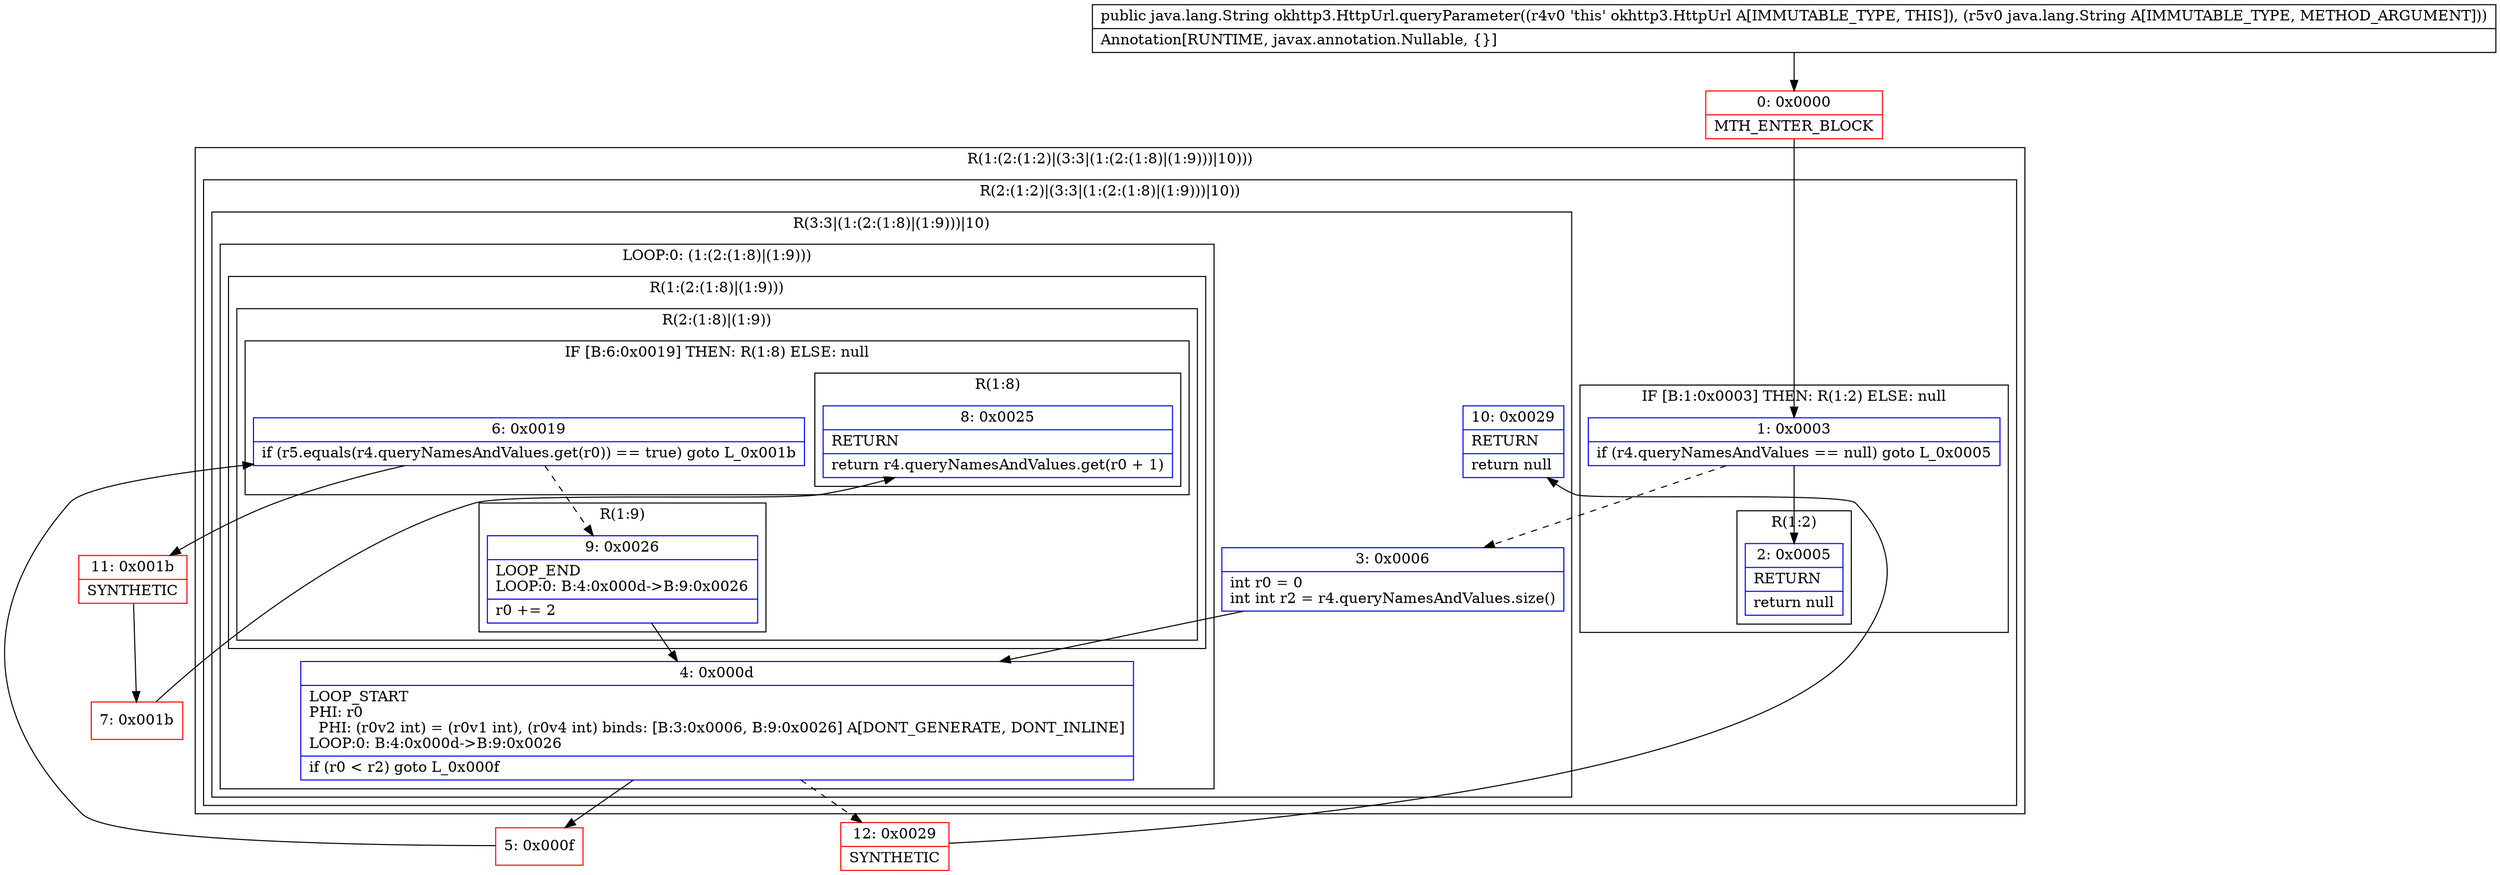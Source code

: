 digraph "CFG forokhttp3.HttpUrl.queryParameter(Ljava\/lang\/String;)Ljava\/lang\/String;" {
subgraph cluster_Region_876042509 {
label = "R(1:(2:(1:2)|(3:3|(1:(2:(1:8)|(1:9)))|10)))";
node [shape=record,color=blue];
subgraph cluster_Region_751674834 {
label = "R(2:(1:2)|(3:3|(1:(2:(1:8)|(1:9)))|10))";
node [shape=record,color=blue];
subgraph cluster_IfRegion_90675934 {
label = "IF [B:1:0x0003] THEN: R(1:2) ELSE: null";
node [shape=record,color=blue];
Node_1 [shape=record,label="{1\:\ 0x0003|if (r4.queryNamesAndValues == null) goto L_0x0005\l}"];
subgraph cluster_Region_752359760 {
label = "R(1:2)";
node [shape=record,color=blue];
Node_2 [shape=record,label="{2\:\ 0x0005|RETURN\l|return null\l}"];
}
}
subgraph cluster_Region_1222746999 {
label = "R(3:3|(1:(2:(1:8)|(1:9)))|10)";
node [shape=record,color=blue];
Node_3 [shape=record,label="{3\:\ 0x0006|int r0 = 0\lint int r2 = r4.queryNamesAndValues.size()\l}"];
subgraph cluster_LoopRegion_1186304307 {
label = "LOOP:0: (1:(2:(1:8)|(1:9)))";
node [shape=record,color=blue];
Node_4 [shape=record,label="{4\:\ 0x000d|LOOP_START\lPHI: r0 \l  PHI: (r0v2 int) = (r0v1 int), (r0v4 int) binds: [B:3:0x0006, B:9:0x0026] A[DONT_GENERATE, DONT_INLINE]\lLOOP:0: B:4:0x000d\-\>B:9:0x0026\l|if (r0 \< r2) goto L_0x000f\l}"];
subgraph cluster_Region_581550839 {
label = "R(1:(2:(1:8)|(1:9)))";
node [shape=record,color=blue];
subgraph cluster_Region_1670058053 {
label = "R(2:(1:8)|(1:9))";
node [shape=record,color=blue];
subgraph cluster_IfRegion_2045883415 {
label = "IF [B:6:0x0019] THEN: R(1:8) ELSE: null";
node [shape=record,color=blue];
Node_6 [shape=record,label="{6\:\ 0x0019|if (r5.equals(r4.queryNamesAndValues.get(r0)) == true) goto L_0x001b\l}"];
subgraph cluster_Region_1020152389 {
label = "R(1:8)";
node [shape=record,color=blue];
Node_8 [shape=record,label="{8\:\ 0x0025|RETURN\l|return r4.queryNamesAndValues.get(r0 + 1)\l}"];
}
}
subgraph cluster_Region_1284327473 {
label = "R(1:9)";
node [shape=record,color=blue];
Node_9 [shape=record,label="{9\:\ 0x0026|LOOP_END\lLOOP:0: B:4:0x000d\-\>B:9:0x0026\l|r0 += 2\l}"];
}
}
}
}
Node_10 [shape=record,label="{10\:\ 0x0029|RETURN\l|return null\l}"];
}
}
}
Node_0 [shape=record,color=red,label="{0\:\ 0x0000|MTH_ENTER_BLOCK\l}"];
Node_5 [shape=record,color=red,label="{5\:\ 0x000f}"];
Node_7 [shape=record,color=red,label="{7\:\ 0x001b}"];
Node_11 [shape=record,color=red,label="{11\:\ 0x001b|SYNTHETIC\l}"];
Node_12 [shape=record,color=red,label="{12\:\ 0x0029|SYNTHETIC\l}"];
MethodNode[shape=record,label="{public java.lang.String okhttp3.HttpUrl.queryParameter((r4v0 'this' okhttp3.HttpUrl A[IMMUTABLE_TYPE, THIS]), (r5v0 java.lang.String A[IMMUTABLE_TYPE, METHOD_ARGUMENT]))  | Annotation[RUNTIME, javax.annotation.Nullable, \{\}]\l}"];
MethodNode -> Node_0;
Node_1 -> Node_2;
Node_1 -> Node_3[style=dashed];
Node_3 -> Node_4;
Node_4 -> Node_5;
Node_4 -> Node_12[style=dashed];
Node_6 -> Node_9[style=dashed];
Node_6 -> Node_11;
Node_9 -> Node_4;
Node_0 -> Node_1;
Node_5 -> Node_6;
Node_7 -> Node_8;
Node_11 -> Node_7;
Node_12 -> Node_10;
}

